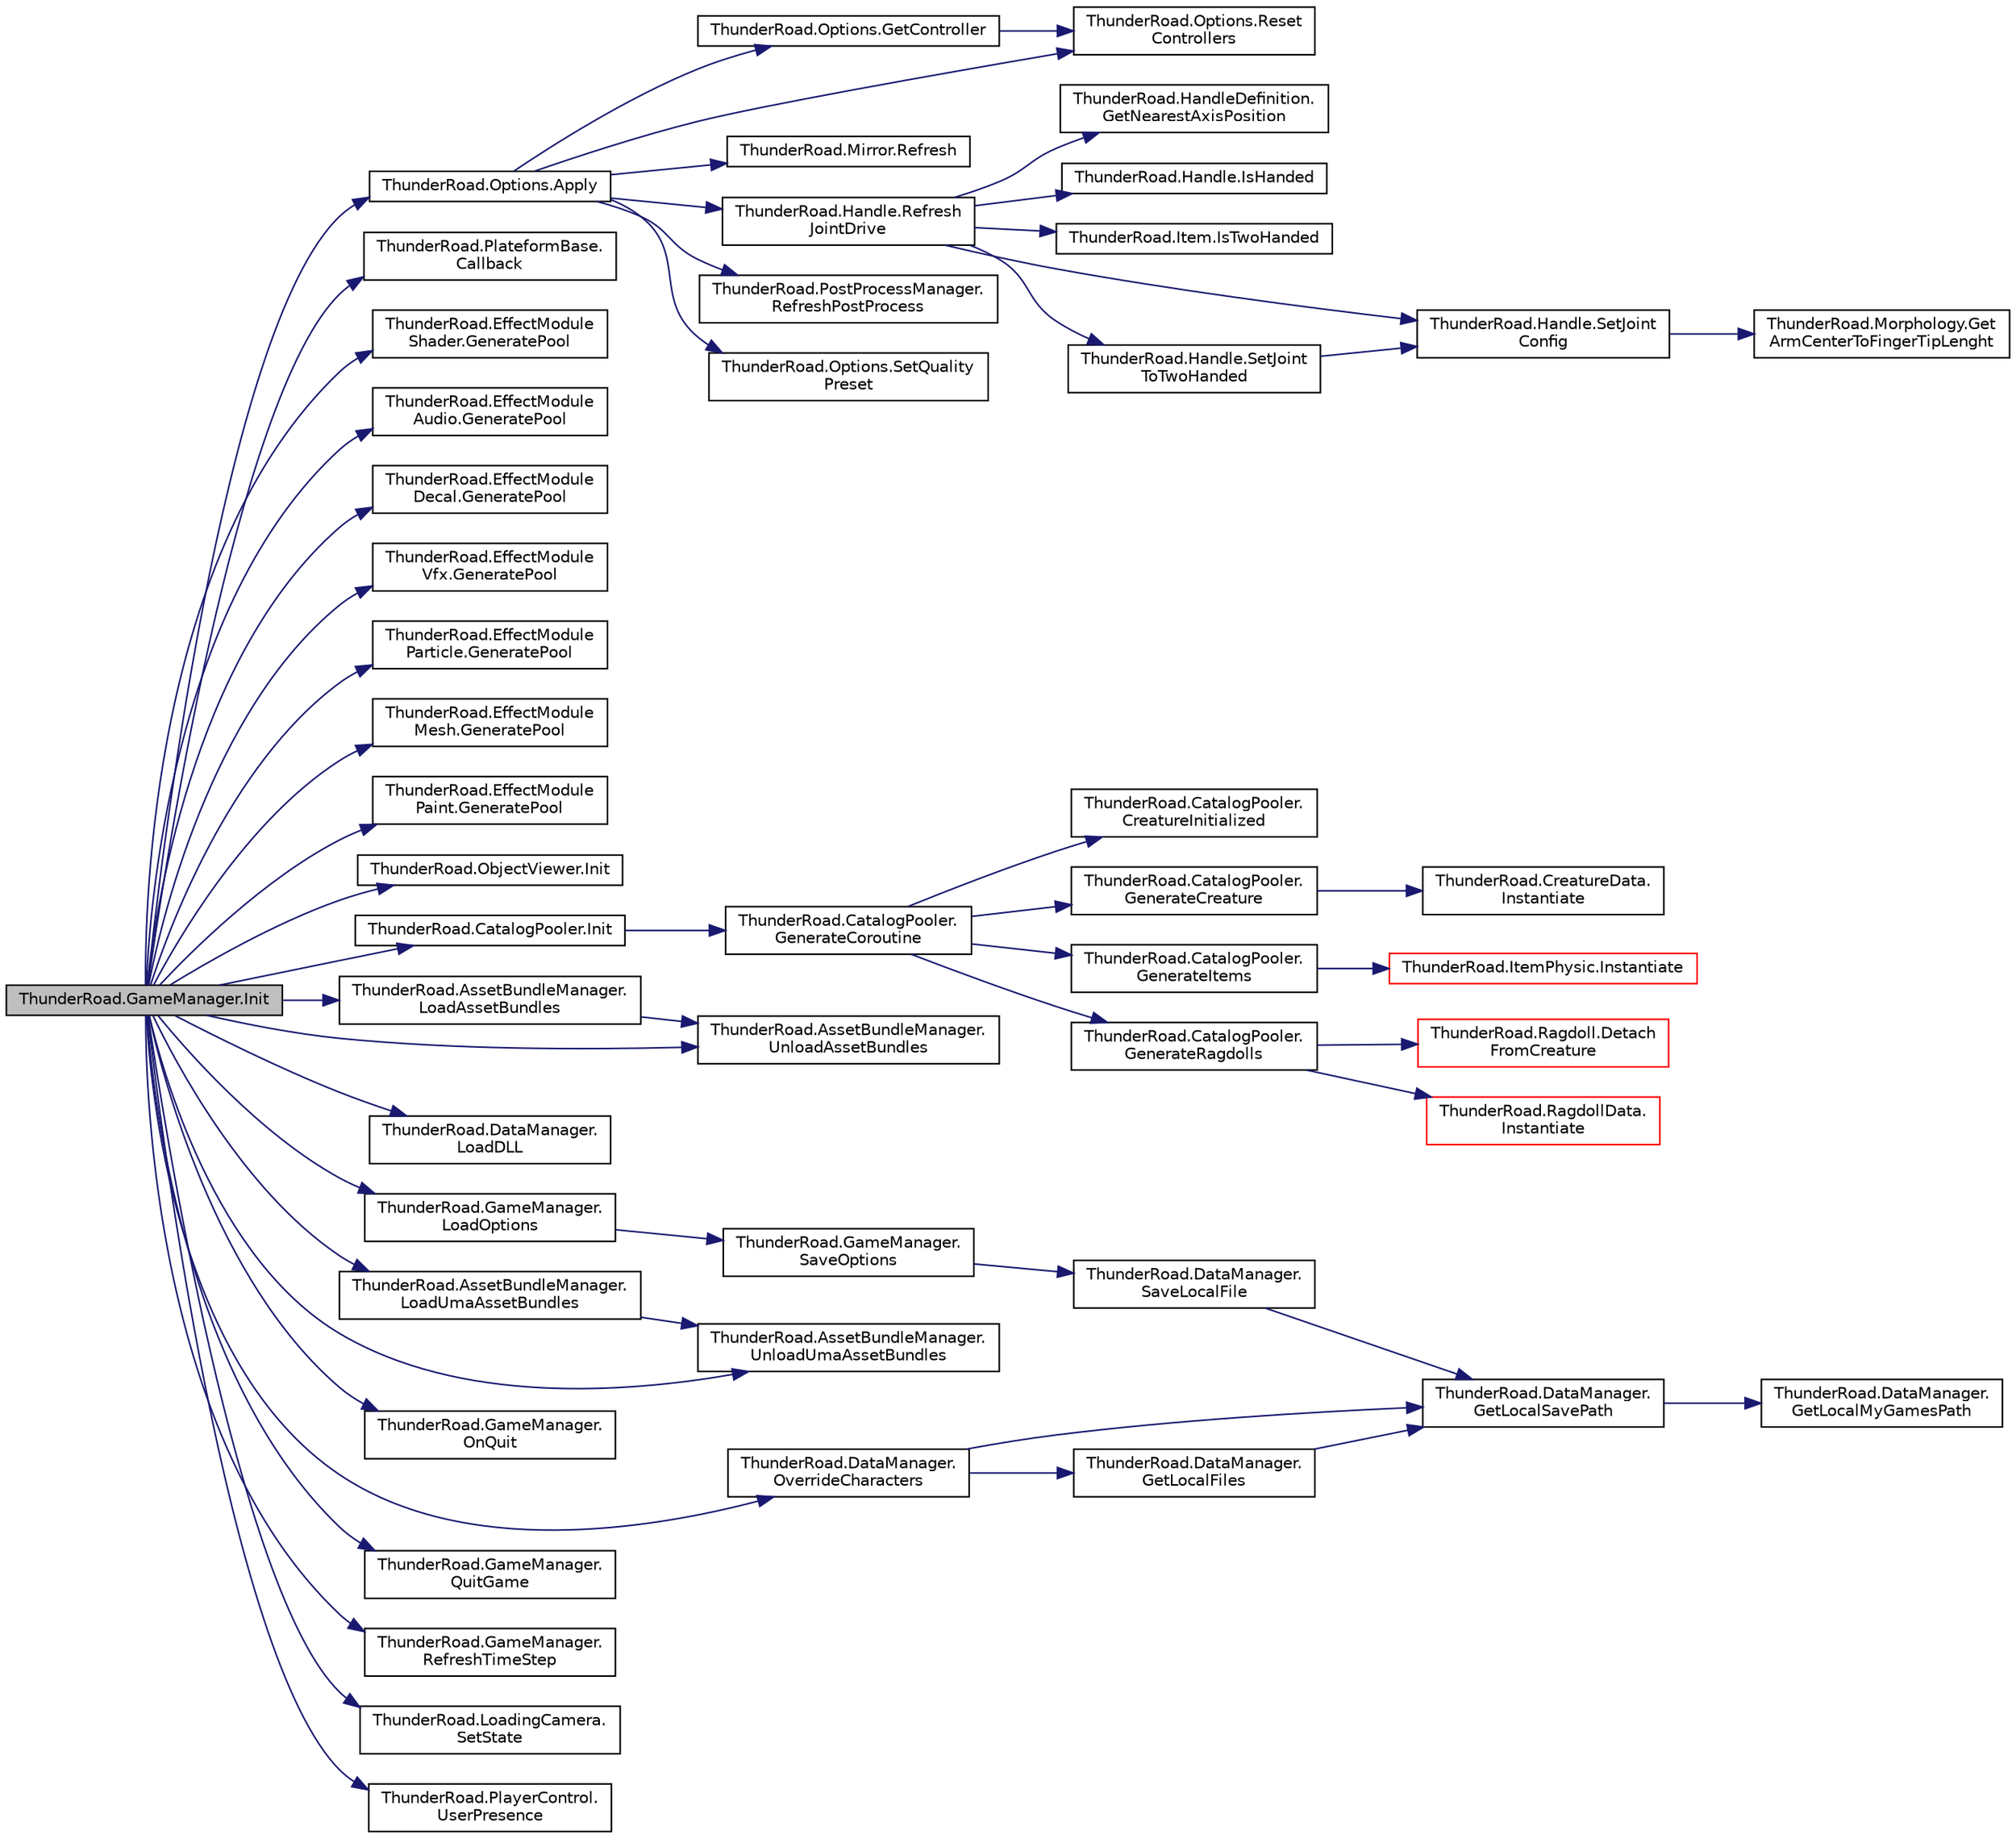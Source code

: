 digraph "ThunderRoad.GameManager.Init"
{
 // LATEX_PDF_SIZE
  edge [fontname="Helvetica",fontsize="10",labelfontname="Helvetica",labelfontsize="10"];
  node [fontname="Helvetica",fontsize="10",shape=record];
  rankdir="LR";
  Node1 [label="ThunderRoad.GameManager.Init",height=0.2,width=0.4,color="black", fillcolor="grey75", style="filled", fontcolor="black",tooltip="Initializes this instance."];
  Node1 -> Node2 [color="midnightblue",fontsize="10",style="solid",fontname="Helvetica"];
  Node2 [label="ThunderRoad.Options.Apply",height=0.2,width=0.4,color="black", fillcolor="white", style="filled",URL="$class_thunder_road_1_1_options.html#a0d7a7ac9ce72af5733a0ff747bf0929d",tooltip="Applies this instance."];
  Node2 -> Node3 [color="midnightblue",fontsize="10",style="solid",fontname="Helvetica"];
  Node3 [label="ThunderRoad.Options.GetController",height=0.2,width=0.4,color="black", fillcolor="white", style="filled",URL="$class_thunder_road_1_1_options.html#a727e99603e17601d7a0fc1f762bd193c",tooltip="Gets the controller."];
  Node3 -> Node4 [color="midnightblue",fontsize="10",style="solid",fontname="Helvetica"];
  Node4 [label="ThunderRoad.Options.Reset\lControllers",height=0.2,width=0.4,color="black", fillcolor="white", style="filled",URL="$class_thunder_road_1_1_options.html#af99bb61db8b98b3a350f3e1df610635b",tooltip="Resets the controllers."];
  Node2 -> Node5 [color="midnightblue",fontsize="10",style="solid",fontname="Helvetica"];
  Node5 [label="ThunderRoad.Mirror.Refresh",height=0.2,width=0.4,color="black", fillcolor="white", style="filled",URL="$class_thunder_road_1_1_mirror.html#a39ff82894a3e360620bf669c09ea534f",tooltip="Refreshes this instance."];
  Node2 -> Node6 [color="midnightblue",fontsize="10",style="solid",fontname="Helvetica"];
  Node6 [label="ThunderRoad.Handle.Refresh\lJointDrive",height=0.2,width=0.4,color="black", fillcolor="white", style="filled",URL="$class_thunder_road_1_1_handle.html#a198ca29640ae1e41a39f0fcd9791c00a",tooltip="Refreshes the joint drive."];
  Node6 -> Node7 [color="midnightblue",fontsize="10",style="solid",fontname="Helvetica"];
  Node7 [label="ThunderRoad.HandleDefinition.\lGetNearestAxisPosition",height=0.2,width=0.4,color="black", fillcolor="white", style="filled",URL="$class_thunder_road_1_1_handle_definition.html#aaecf5668b0c379d67ae0f0dabc9eb8a2",tooltip="Gets the nearest axis position."];
  Node6 -> Node8 [color="midnightblue",fontsize="10",style="solid",fontname="Helvetica"];
  Node8 [label="ThunderRoad.Handle.IsHanded",height=0.2,width=0.4,color="black", fillcolor="white", style="filled",URL="$class_thunder_road_1_1_handle.html#ad64cb9ca1c1e26afc1606d729250516a",tooltip="Determines whether this instance is handed."];
  Node6 -> Node9 [color="midnightblue",fontsize="10",style="solid",fontname="Helvetica"];
  Node9 [label="ThunderRoad.Item.IsTwoHanded",height=0.2,width=0.4,color="black", fillcolor="white", style="filled",URL="$class_thunder_road_1_1_item.html#aa71f102491e167e0878f9617ec50f22e",tooltip="Determines whether [is two handed] [the specified valid handles]."];
  Node6 -> Node10 [color="midnightblue",fontsize="10",style="solid",fontname="Helvetica"];
  Node10 [label="ThunderRoad.Handle.SetJoint\lConfig",height=0.2,width=0.4,color="black", fillcolor="white", style="filled",URL="$class_thunder_road_1_1_handle.html#af877a8b9023994e0b6f3b42365749685",tooltip="Sets the joint configuration."];
  Node10 -> Node11 [color="midnightblue",fontsize="10",style="solid",fontname="Helvetica"];
  Node11 [label="ThunderRoad.Morphology.Get\lArmCenterToFingerTipLenght",height=0.2,width=0.4,color="black", fillcolor="white", style="filled",URL="$class_thunder_road_1_1_morphology.html#a4dc479d6cf56495d577fc193e2c99cae",tooltip="Gets the arm center to finger tip lenght."];
  Node6 -> Node12 [color="midnightblue",fontsize="10",style="solid",fontname="Helvetica"];
  Node12 [label="ThunderRoad.Handle.SetJoint\lToTwoHanded",height=0.2,width=0.4,color="black", fillcolor="white", style="filled",URL="$class_thunder_road_1_1_handle.html#a50056543c9c56711ac6bb1b347ec973f",tooltip="Sets the joint to two handed."];
  Node12 -> Node10 [color="midnightblue",fontsize="10",style="solid",fontname="Helvetica"];
  Node2 -> Node13 [color="midnightblue",fontsize="10",style="solid",fontname="Helvetica"];
  Node13 [label="ThunderRoad.PostProcessManager.\lRefreshPostProcess",height=0.2,width=0.4,color="black", fillcolor="white", style="filled",URL="$class_thunder_road_1_1_post_process_manager.html#a1a53a29e9c9b579cc65c40713afebd56",tooltip="Refreshes the post process."];
  Node2 -> Node4 [color="midnightblue",fontsize="10",style="solid",fontname="Helvetica"];
  Node2 -> Node14 [color="midnightblue",fontsize="10",style="solid",fontname="Helvetica"];
  Node14 [label="ThunderRoad.Options.SetQuality\lPreset",height=0.2,width=0.4,color="black", fillcolor="white", style="filled",URL="$class_thunder_road_1_1_options.html#a48e50889fa16c5ed669188c34dbc31f4",tooltip="Sets the quality preset."];
  Node1 -> Node15 [color="midnightblue",fontsize="10",style="solid",fontname="Helvetica"];
  Node15 [label="ThunderRoad.PlateformBase.\lCallback",height=0.2,width=0.4,color="black", fillcolor="white", style="filled",URL="$class_thunder_road_1_1_plateform_base.html#a80d5deb3395de73d403c7d0f2ea938f5",tooltip="Delegate Callback"];
  Node1 -> Node16 [color="midnightblue",fontsize="10",style="solid",fontname="Helvetica"];
  Node16 [label="ThunderRoad.EffectModule\lShader.GeneratePool",height=0.2,width=0.4,color="black", fillcolor="white", style="filled",URL="$class_thunder_road_1_1_effect_module_shader.html#a546d8b5a0a8d1314e3a86d9c66b32854",tooltip="Generates the pool."];
  Node1 -> Node17 [color="midnightblue",fontsize="10",style="solid",fontname="Helvetica"];
  Node17 [label="ThunderRoad.EffectModule\lAudio.GeneratePool",height=0.2,width=0.4,color="black", fillcolor="white", style="filled",URL="$class_thunder_road_1_1_effect_module_audio.html#ac96628397750e253dc8e85cf39a3ee91",tooltip="Generates the pool."];
  Node1 -> Node18 [color="midnightblue",fontsize="10",style="solid",fontname="Helvetica"];
  Node18 [label="ThunderRoad.EffectModule\lDecal.GeneratePool",height=0.2,width=0.4,color="black", fillcolor="white", style="filled",URL="$class_thunder_road_1_1_effect_module_decal.html#a635631de379bffc44b3dfc446b9a9254",tooltip="Generates the pool."];
  Node1 -> Node19 [color="midnightblue",fontsize="10",style="solid",fontname="Helvetica"];
  Node19 [label="ThunderRoad.EffectModule\lVfx.GeneratePool",height=0.2,width=0.4,color="black", fillcolor="white", style="filled",URL="$class_thunder_road_1_1_effect_module_vfx.html#abe335aee08a569705332ea2325ec3d46",tooltip="Generates the pool."];
  Node1 -> Node20 [color="midnightblue",fontsize="10",style="solid",fontname="Helvetica"];
  Node20 [label="ThunderRoad.EffectModule\lParticle.GeneratePool",height=0.2,width=0.4,color="black", fillcolor="white", style="filled",URL="$class_thunder_road_1_1_effect_module_particle.html#a9e43f2152fcf8843b1a6ad2e4f24defd",tooltip="Generates the pool."];
  Node1 -> Node21 [color="midnightblue",fontsize="10",style="solid",fontname="Helvetica"];
  Node21 [label="ThunderRoad.EffectModule\lMesh.GeneratePool",height=0.2,width=0.4,color="black", fillcolor="white", style="filled",URL="$class_thunder_road_1_1_effect_module_mesh.html#a3263031132c6cf82f0fff27ae9dc29e6",tooltip="Generates the pool."];
  Node1 -> Node22 [color="midnightblue",fontsize="10",style="solid",fontname="Helvetica"];
  Node22 [label="ThunderRoad.EffectModule\lPaint.GeneratePool",height=0.2,width=0.4,color="black", fillcolor="white", style="filled",URL="$class_thunder_road_1_1_effect_module_paint.html#a2d342cc374ded15b1978192ac4053601",tooltip="Generates the pool."];
  Node1 -> Node23 [color="midnightblue",fontsize="10",style="solid",fontname="Helvetica"];
  Node23 [label="ThunderRoad.ObjectViewer.Init",height=0.2,width=0.4,color="black", fillcolor="white", style="filled",URL="$class_thunder_road_1_1_object_viewer.html#acf8696d0afe72da16bf9680680598ce1",tooltip="Initializes this instance."];
  Node1 -> Node24 [color="midnightblue",fontsize="10",style="solid",fontname="Helvetica"];
  Node24 [label="ThunderRoad.CatalogPooler.Init",height=0.2,width=0.4,color="black", fillcolor="white", style="filled",URL="$class_thunder_road_1_1_catalog_pooler.html#ad8f357143c38758887355c69a10c57b1",tooltip="Initializes this instance."];
  Node24 -> Node25 [color="midnightblue",fontsize="10",style="solid",fontname="Helvetica"];
  Node25 [label="ThunderRoad.CatalogPooler.\lGenerateCoroutine",height=0.2,width=0.4,color="black", fillcolor="white", style="filled",URL="$class_thunder_road_1_1_catalog_pooler.html#a3917d7dc695aa608e26da511236e7bae",tooltip="Generates the coroutine."];
  Node25 -> Node26 [color="midnightblue",fontsize="10",style="solid",fontname="Helvetica"];
  Node26 [label="ThunderRoad.CatalogPooler.\lCreatureInitialized",height=0.2,width=0.4,color="black", fillcolor="white", style="filled",URL="$class_thunder_road_1_1_catalog_pooler.html#a06f430d0b5e67369f4bbbb11c0b716ac",tooltip="Creatures the initialized."];
  Node25 -> Node27 [color="midnightblue",fontsize="10",style="solid",fontname="Helvetica"];
  Node27 [label="ThunderRoad.CatalogPooler.\lGenerateCreature",height=0.2,width=0.4,color="black", fillcolor="white", style="filled",URL="$class_thunder_road_1_1_catalog_pooler.html#aa37e79dd90e6284b46ebb0c425e43234",tooltip="Generates the creature."];
  Node27 -> Node28 [color="midnightblue",fontsize="10",style="solid",fontname="Helvetica"];
  Node28 [label="ThunderRoad.CreatureData.\lInstantiate",height=0.2,width=0.4,color="black", fillcolor="white", style="filled",URL="$class_thunder_road_1_1_creature_data.html#a3386b3349065b0421be01c5e15d64baa",tooltip="Instantiates the specified parent."];
  Node25 -> Node29 [color="midnightblue",fontsize="10",style="solid",fontname="Helvetica"];
  Node29 [label="ThunderRoad.CatalogPooler.\lGenerateItems",height=0.2,width=0.4,color="black", fillcolor="white", style="filled",URL="$class_thunder_road_1_1_catalog_pooler.html#ac0b7a4fa43bb9c6e3b8b8dc3e01566a5",tooltip="Generates the items."];
  Node29 -> Node30 [color="midnightblue",fontsize="10",style="solid",fontname="Helvetica"];
  Node30 [label="ThunderRoad.ItemPhysic.Instantiate",height=0.2,width=0.4,color="red", fillcolor="white", style="filled",URL="$class_thunder_road_1_1_item_physic.html#aeb883bbfe8b0a46817bd84c9c2f6b43e",tooltip="Instantiates the specified parent."];
  Node25 -> Node32 [color="midnightblue",fontsize="10",style="solid",fontname="Helvetica"];
  Node32 [label="ThunderRoad.CatalogPooler.\lGenerateRagdolls",height=0.2,width=0.4,color="black", fillcolor="white", style="filled",URL="$class_thunder_road_1_1_catalog_pooler.html#a0ea002eafd93f020dc1a23ab62ab6d40",tooltip="Generates the ragdolls."];
  Node32 -> Node33 [color="midnightblue",fontsize="10",style="solid",fontname="Helvetica"];
  Node33 [label="ThunderRoad.Ragdoll.Detach\lFromCreature",height=0.2,width=0.4,color="red", fillcolor="white", style="filled",URL="$class_thunder_road_1_1_ragdoll.html#a2e2236043f74c1e5aa4ce31deb5514c0",tooltip="Detaches from creature."];
  Node32 -> Node88 [color="midnightblue",fontsize="10",style="solid",fontname="Helvetica"];
  Node88 [label="ThunderRoad.RagdollData.\lInstantiate",height=0.2,width=0.4,color="red", fillcolor="white", style="filled",URL="$class_thunder_road_1_1_ragdoll_data.html#a9eb991d535cc2bba581060592f8de7d8",tooltip="Instantiates the specified parent."];
  Node1 -> Node110 [color="midnightblue",fontsize="10",style="solid",fontname="Helvetica"];
  Node110 [label="ThunderRoad.AssetBundleManager.\lLoadAssetBundles",height=0.2,width=0.4,color="black", fillcolor="white", style="filled",URL="$class_thunder_road_1_1_asset_bundle_manager.html#ab13ffdfa284646a780b5daae1b7e85d7",tooltip="Loads the asset bundles."];
  Node110 -> Node111 [color="midnightblue",fontsize="10",style="solid",fontname="Helvetica"];
  Node111 [label="ThunderRoad.AssetBundleManager.\lUnloadAssetBundles",height=0.2,width=0.4,color="black", fillcolor="white", style="filled",URL="$class_thunder_road_1_1_asset_bundle_manager.html#a3a8810a36c9d3a72503698d581776e34",tooltip="Unloads the asset bundles."];
  Node1 -> Node112 [color="midnightblue",fontsize="10",style="solid",fontname="Helvetica"];
  Node112 [label="ThunderRoad.DataManager.\lLoadDLL",height=0.2,width=0.4,color="black", fillcolor="white", style="filled",URL="$class_thunder_road_1_1_data_manager.html#a91912883493f6b63fbf5bc4de099a165",tooltip="Loads the DLL."];
  Node1 -> Node113 [color="midnightblue",fontsize="10",style="solid",fontname="Helvetica"];
  Node113 [label="ThunderRoad.GameManager.\lLoadOptions",height=0.2,width=0.4,color="black", fillcolor="white", style="filled",URL="$class_thunder_road_1_1_game_manager.html#a4cd60753cdab89622bbd29e22ad4006b",tooltip="Loads the options."];
  Node113 -> Node114 [color="midnightblue",fontsize="10",style="solid",fontname="Helvetica"];
  Node114 [label="ThunderRoad.GameManager.\lSaveOptions",height=0.2,width=0.4,color="black", fillcolor="white", style="filled",URL="$class_thunder_road_1_1_game_manager.html#a9fa7a68254b86c7110738e8f0560e902",tooltip="Saves the options."];
  Node114 -> Node115 [color="midnightblue",fontsize="10",style="solid",fontname="Helvetica"];
  Node115 [label="ThunderRoad.DataManager.\lSaveLocalFile",height=0.2,width=0.4,color="black", fillcolor="white", style="filled",URL="$class_thunder_road_1_1_data_manager.html#a9a5252f975e3474c0ab6571c126a65c4",tooltip="Saves the local file."];
  Node115 -> Node116 [color="midnightblue",fontsize="10",style="solid",fontname="Helvetica"];
  Node116 [label="ThunderRoad.DataManager.\lGetLocalSavePath",height=0.2,width=0.4,color="black", fillcolor="white", style="filled",URL="$class_thunder_road_1_1_data_manager.html#a30115c560573758abb0bc64ea9c24f17",tooltip="Gets the local save path."];
  Node116 -> Node117 [color="midnightblue",fontsize="10",style="solid",fontname="Helvetica"];
  Node117 [label="ThunderRoad.DataManager.\lGetLocalMyGamesPath",height=0.2,width=0.4,color="black", fillcolor="white", style="filled",URL="$class_thunder_road_1_1_data_manager.html#afcd74081b8ab8ed1db498162a4cdab56",tooltip="Gets the local my games path."];
  Node1 -> Node118 [color="midnightblue",fontsize="10",style="solid",fontname="Helvetica"];
  Node118 [label="ThunderRoad.AssetBundleManager.\lLoadUmaAssetBundles",height=0.2,width=0.4,color="black", fillcolor="white", style="filled",URL="$class_thunder_road_1_1_asset_bundle_manager.html#a9e92cbdd0cc5890047030be04e4da5d4",tooltip="Loads the uma asset bundles."];
  Node118 -> Node119 [color="midnightblue",fontsize="10",style="solid",fontname="Helvetica"];
  Node119 [label="ThunderRoad.AssetBundleManager.\lUnloadUmaAssetBundles",height=0.2,width=0.4,color="black", fillcolor="white", style="filled",URL="$class_thunder_road_1_1_asset_bundle_manager.html#a639019f4860a0ada452d2cfbc1642db9",tooltip="Unloads the uma asset bundles."];
  Node1 -> Node120 [color="midnightblue",fontsize="10",style="solid",fontname="Helvetica"];
  Node120 [label="ThunderRoad.GameManager.\lOnQuit",height=0.2,width=0.4,color="black", fillcolor="white", style="filled",URL="$class_thunder_road_1_1_game_manager.html#aa8111c95a03814b1eafcddd145e70f8d",tooltip="Called when [quit]."];
  Node1 -> Node121 [color="midnightblue",fontsize="10",style="solid",fontname="Helvetica"];
  Node121 [label="ThunderRoad.DataManager.\lOverrideCharacters",height=0.2,width=0.4,color="black", fillcolor="white", style="filled",URL="$class_thunder_road_1_1_data_manager.html#aa1c80ab9a99e482e6ecfbeaa158d761b",tooltip="Overrides the characters."];
  Node121 -> Node122 [color="midnightblue",fontsize="10",style="solid",fontname="Helvetica"];
  Node122 [label="ThunderRoad.DataManager.\lGetLocalFiles",height=0.2,width=0.4,color="black", fillcolor="white", style="filled",URL="$class_thunder_road_1_1_data_manager.html#acb07937cbb7f4be9f336406deba4cd11",tooltip="Gets the local files."];
  Node122 -> Node116 [color="midnightblue",fontsize="10",style="solid",fontname="Helvetica"];
  Node121 -> Node116 [color="midnightblue",fontsize="10",style="solid",fontname="Helvetica"];
  Node1 -> Node123 [color="midnightblue",fontsize="10",style="solid",fontname="Helvetica"];
  Node123 [label="ThunderRoad.GameManager.\lQuitGame",height=0.2,width=0.4,color="black", fillcolor="white", style="filled",URL="$class_thunder_road_1_1_game_manager.html#ae90f356b1f31facfa8426eb8e809f0ce",tooltip="Quits the game."];
  Node1 -> Node124 [color="midnightblue",fontsize="10",style="solid",fontname="Helvetica"];
  Node124 [label="ThunderRoad.GameManager.\lRefreshTimeStep",height=0.2,width=0.4,color="black", fillcolor="white", style="filled",URL="$class_thunder_road_1_1_game_manager.html#aeb58b37f5cd40b9f5b0c6026c5833948",tooltip="Refreshes the time step."];
  Node1 -> Node125 [color="midnightblue",fontsize="10",style="solid",fontname="Helvetica"];
  Node125 [label="ThunderRoad.LoadingCamera.\lSetState",height=0.2,width=0.4,color="black", fillcolor="white", style="filled",URL="$class_thunder_road_1_1_loading_camera.html#a81a3adc009db4c0ea7d01d91558f4d36",tooltip="Sets the state."];
  Node1 -> Node111 [color="midnightblue",fontsize="10",style="solid",fontname="Helvetica"];
  Node1 -> Node119 [color="midnightblue",fontsize="10",style="solid",fontname="Helvetica"];
  Node1 -> Node126 [color="midnightblue",fontsize="10",style="solid",fontname="Helvetica"];
  Node126 [label="ThunderRoad.PlayerControl.\lUserPresence",height=0.2,width=0.4,color="black", fillcolor="white", style="filled",URL="$class_thunder_road_1_1_player_control.html#aec9070c6d2c0995203974da6c016187e",tooltip="Delegate UserPresence"];
}
